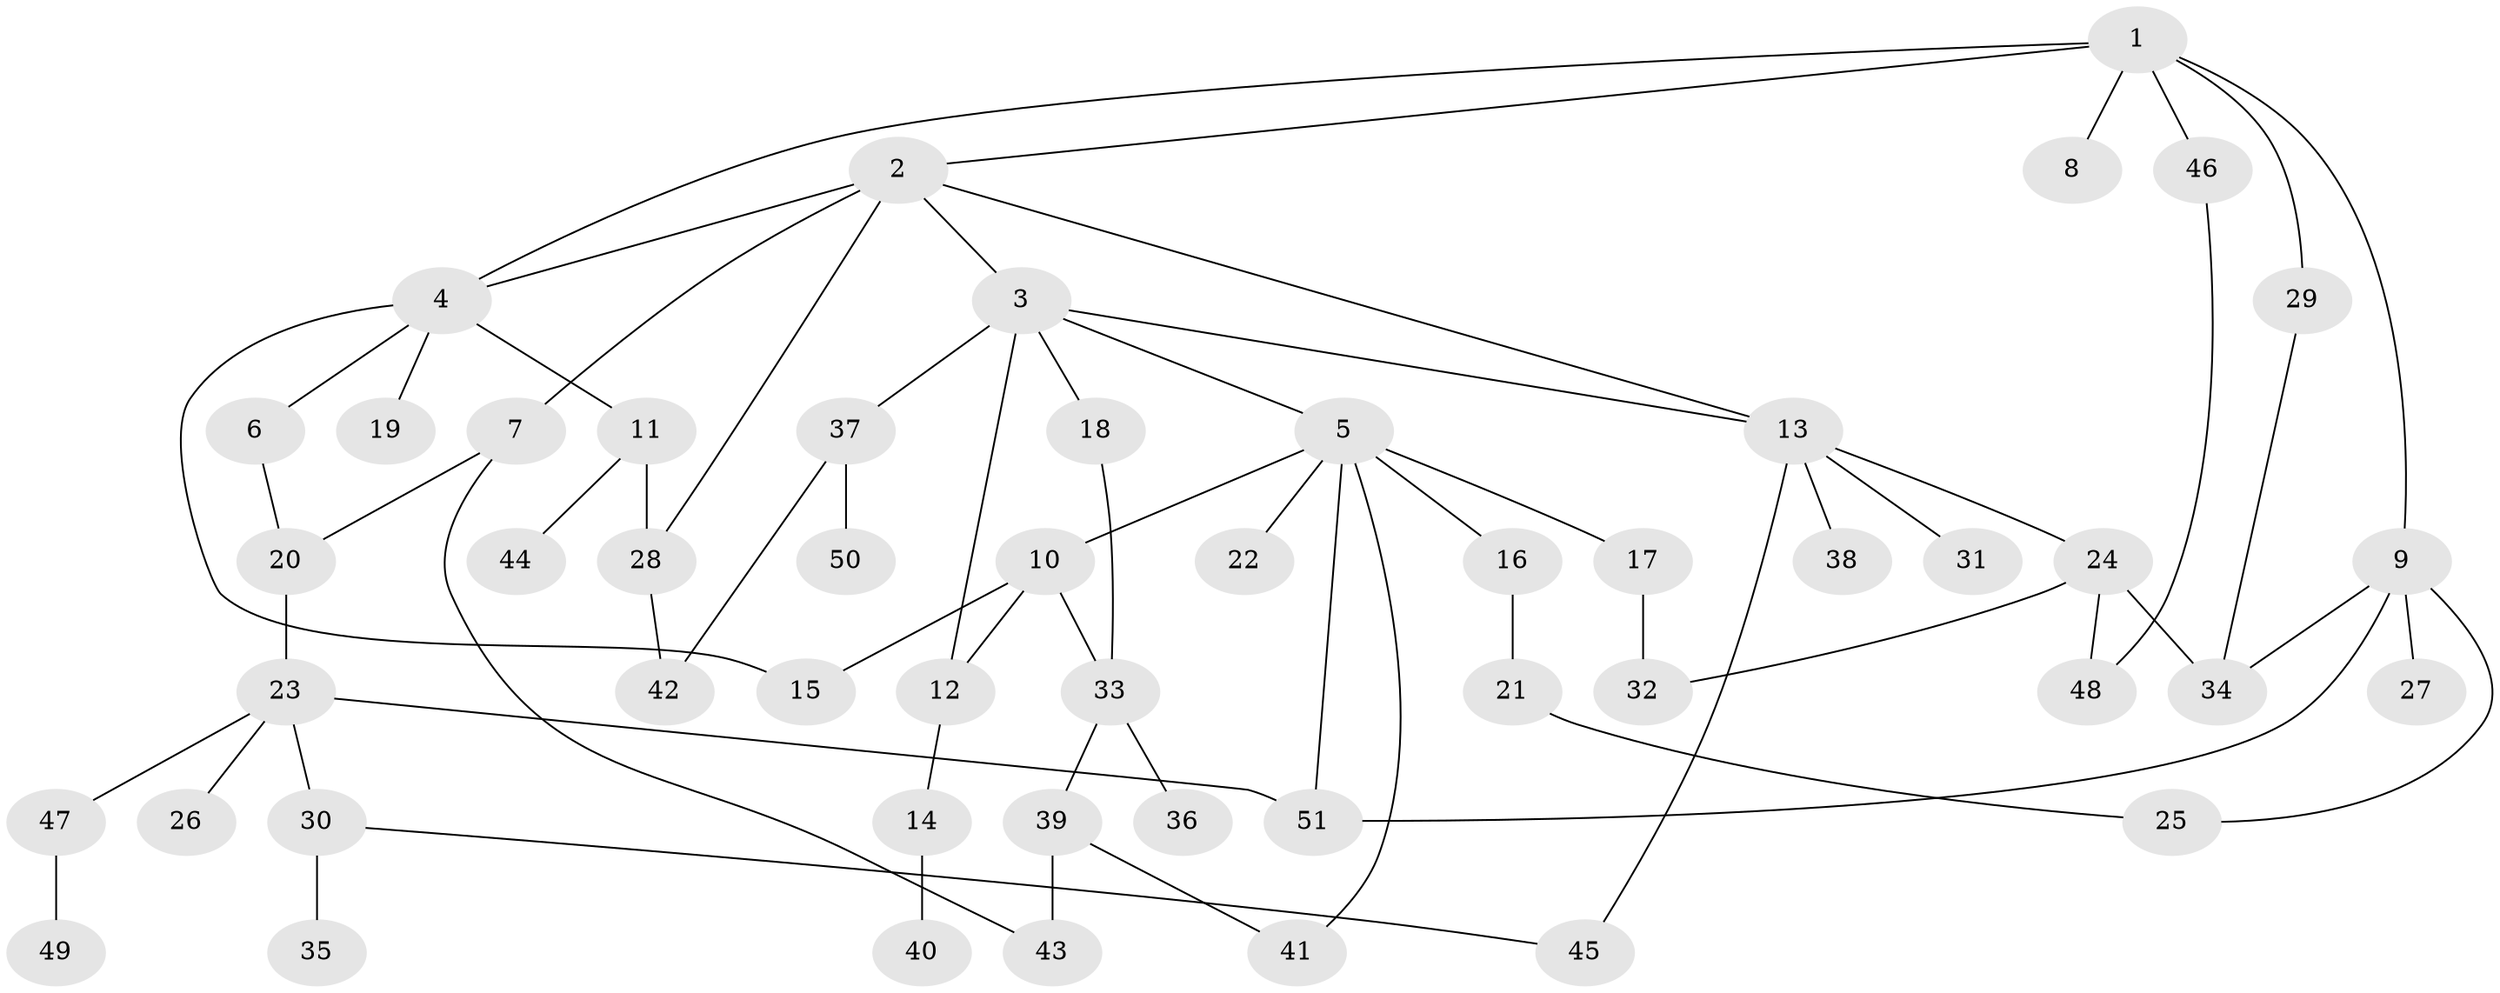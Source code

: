 // coarse degree distribution, {4: 0.06666666666666667, 1: 0.36666666666666664, 2: 0.4, 9: 0.03333333333333333, 3: 0.03333333333333333, 7: 0.1}
// Generated by graph-tools (version 1.1) at 2025/46/03/04/25 21:46:19]
// undirected, 51 vertices, 68 edges
graph export_dot {
graph [start="1"]
  node [color=gray90,style=filled];
  1;
  2;
  3;
  4;
  5;
  6;
  7;
  8;
  9;
  10;
  11;
  12;
  13;
  14;
  15;
  16;
  17;
  18;
  19;
  20;
  21;
  22;
  23;
  24;
  25;
  26;
  27;
  28;
  29;
  30;
  31;
  32;
  33;
  34;
  35;
  36;
  37;
  38;
  39;
  40;
  41;
  42;
  43;
  44;
  45;
  46;
  47;
  48;
  49;
  50;
  51;
  1 -- 2;
  1 -- 8;
  1 -- 9;
  1 -- 29;
  1 -- 46;
  1 -- 4;
  2 -- 3;
  2 -- 4;
  2 -- 7;
  2 -- 13;
  2 -- 28;
  3 -- 5;
  3 -- 18;
  3 -- 37;
  3 -- 13;
  3 -- 12;
  4 -- 6;
  4 -- 11;
  4 -- 19;
  4 -- 15;
  5 -- 10;
  5 -- 16;
  5 -- 17;
  5 -- 22;
  5 -- 51;
  5 -- 41;
  6 -- 20;
  7 -- 20;
  7 -- 43;
  9 -- 27;
  9 -- 34;
  9 -- 25;
  9 -- 51;
  10 -- 12;
  10 -- 15;
  10 -- 33;
  11 -- 28;
  11 -- 44;
  12 -- 14;
  13 -- 24;
  13 -- 31;
  13 -- 38;
  13 -- 45;
  14 -- 40;
  16 -- 21;
  17 -- 32;
  18 -- 33;
  20 -- 23;
  21 -- 25;
  23 -- 26;
  23 -- 30;
  23 -- 47;
  23 -- 51;
  24 -- 32;
  24 -- 48;
  24 -- 34;
  28 -- 42;
  29 -- 34;
  30 -- 35;
  30 -- 45;
  33 -- 36;
  33 -- 39;
  37 -- 50;
  37 -- 42;
  39 -- 41;
  39 -- 43;
  46 -- 48;
  47 -- 49;
}
